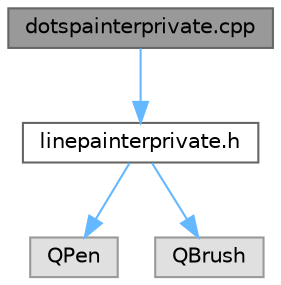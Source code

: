 digraph "dotspainterprivate.cpp"
{
 // LATEX_PDF_SIZE
  bgcolor="transparent";
  edge [fontname=Helvetica,fontsize=10,labelfontname=Helvetica,labelfontsize=10];
  node [fontname=Helvetica,fontsize=10,shape=box,height=0.2,width=0.4];
  Node1 [label="dotspainterprivate.cpp",height=0.2,width=0.4,color="gray40", fillcolor="grey60", style="filled", fontcolor="black",tooltip=" "];
  Node1 -> Node2 [color="steelblue1",style="solid"];
  Node2 [label="linepainterprivate.h",height=0.2,width=0.4,color="grey40", fillcolor="white", style="filled",URL="$linepainterprivate_8h.html",tooltip=" "];
  Node2 -> Node3 [color="steelblue1",style="solid"];
  Node3 [label="QPen",height=0.2,width=0.4,color="grey60", fillcolor="#E0E0E0", style="filled",tooltip=" "];
  Node2 -> Node4 [color="steelblue1",style="solid"];
  Node4 [label="QBrush",height=0.2,width=0.4,color="grey60", fillcolor="#E0E0E0", style="filled",tooltip=" "];
}
